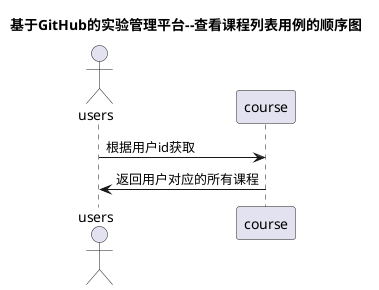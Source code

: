 @startuml
title 基于GitHub的实验管理平台--查看课程列表用例的顺序图
actor users
users -> course :根据用户id获取

course -> users :返回用户对应的所有课程


@enduml